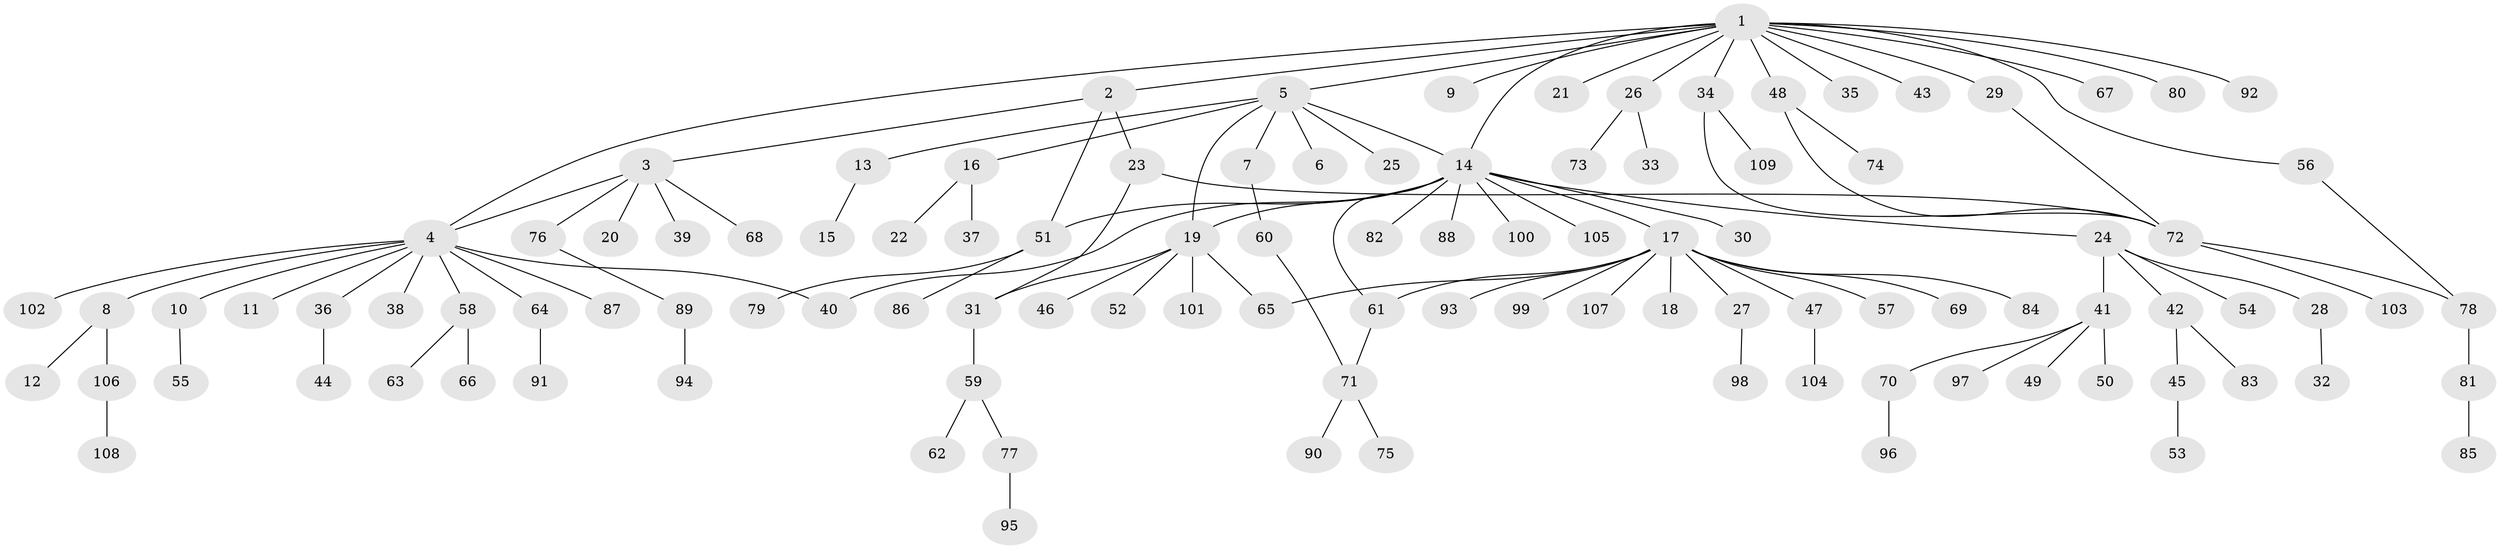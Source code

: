 // Generated by graph-tools (version 1.1) at 2025/49/03/09/25 03:49:51]
// undirected, 109 vertices, 121 edges
graph export_dot {
graph [start="1"]
  node [color=gray90,style=filled];
  1;
  2;
  3;
  4;
  5;
  6;
  7;
  8;
  9;
  10;
  11;
  12;
  13;
  14;
  15;
  16;
  17;
  18;
  19;
  20;
  21;
  22;
  23;
  24;
  25;
  26;
  27;
  28;
  29;
  30;
  31;
  32;
  33;
  34;
  35;
  36;
  37;
  38;
  39;
  40;
  41;
  42;
  43;
  44;
  45;
  46;
  47;
  48;
  49;
  50;
  51;
  52;
  53;
  54;
  55;
  56;
  57;
  58;
  59;
  60;
  61;
  62;
  63;
  64;
  65;
  66;
  67;
  68;
  69;
  70;
  71;
  72;
  73;
  74;
  75;
  76;
  77;
  78;
  79;
  80;
  81;
  82;
  83;
  84;
  85;
  86;
  87;
  88;
  89;
  90;
  91;
  92;
  93;
  94;
  95;
  96;
  97;
  98;
  99;
  100;
  101;
  102;
  103;
  104;
  105;
  106;
  107;
  108;
  109;
  1 -- 2;
  1 -- 4;
  1 -- 5;
  1 -- 9;
  1 -- 14;
  1 -- 21;
  1 -- 26;
  1 -- 29;
  1 -- 34;
  1 -- 35;
  1 -- 43;
  1 -- 48;
  1 -- 56;
  1 -- 67;
  1 -- 80;
  1 -- 92;
  2 -- 3;
  2 -- 23;
  2 -- 51;
  3 -- 4;
  3 -- 20;
  3 -- 39;
  3 -- 68;
  3 -- 76;
  4 -- 8;
  4 -- 10;
  4 -- 11;
  4 -- 36;
  4 -- 38;
  4 -- 40;
  4 -- 58;
  4 -- 64;
  4 -- 87;
  4 -- 102;
  5 -- 6;
  5 -- 7;
  5 -- 13;
  5 -- 14;
  5 -- 16;
  5 -- 19;
  5 -- 25;
  7 -- 60;
  8 -- 12;
  8 -- 106;
  10 -- 55;
  13 -- 15;
  14 -- 17;
  14 -- 19;
  14 -- 24;
  14 -- 30;
  14 -- 40;
  14 -- 51;
  14 -- 61;
  14 -- 82;
  14 -- 88;
  14 -- 100;
  14 -- 105;
  16 -- 22;
  16 -- 37;
  17 -- 18;
  17 -- 27;
  17 -- 47;
  17 -- 57;
  17 -- 61;
  17 -- 65;
  17 -- 69;
  17 -- 84;
  17 -- 93;
  17 -- 99;
  17 -- 107;
  19 -- 31;
  19 -- 46;
  19 -- 52;
  19 -- 65;
  19 -- 101;
  23 -- 31;
  23 -- 72;
  24 -- 28;
  24 -- 41;
  24 -- 42;
  24 -- 54;
  26 -- 33;
  26 -- 73;
  27 -- 98;
  28 -- 32;
  29 -- 72;
  31 -- 59;
  34 -- 72;
  34 -- 109;
  36 -- 44;
  41 -- 49;
  41 -- 50;
  41 -- 70;
  41 -- 97;
  42 -- 45;
  42 -- 83;
  45 -- 53;
  47 -- 104;
  48 -- 72;
  48 -- 74;
  51 -- 79;
  51 -- 86;
  56 -- 78;
  58 -- 63;
  58 -- 66;
  59 -- 62;
  59 -- 77;
  60 -- 71;
  61 -- 71;
  64 -- 91;
  70 -- 96;
  71 -- 75;
  71 -- 90;
  72 -- 78;
  72 -- 103;
  76 -- 89;
  77 -- 95;
  78 -- 81;
  81 -- 85;
  89 -- 94;
  106 -- 108;
}
